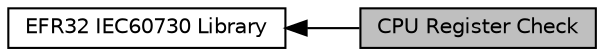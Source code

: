 digraph "CPU Register Check"
{
  edge [fontname="Helvetica",fontsize="10",labelfontname="Helvetica",labelfontsize="10"];
  node [fontname="Helvetica",fontsize="10",shape=box];
  rankdir=LR;
  Node1 [label="CPU Register Check",height=0.2,width=0.4,color="black", fillcolor="grey75", style="filled", fontcolor="black",tooltip="Verifies CPU registers are working correctly."];
  Node2 [label="EFR32 IEC60730 Library",height=0.2,width=0.4,color="black", fillcolor="white", style="filled",URL="$group__efr32__iec60730.html",tooltip="EFR32 IEC60730 Library."];
  Node2->Node1 [shape=plaintext, dir="back", style="solid"];
}
